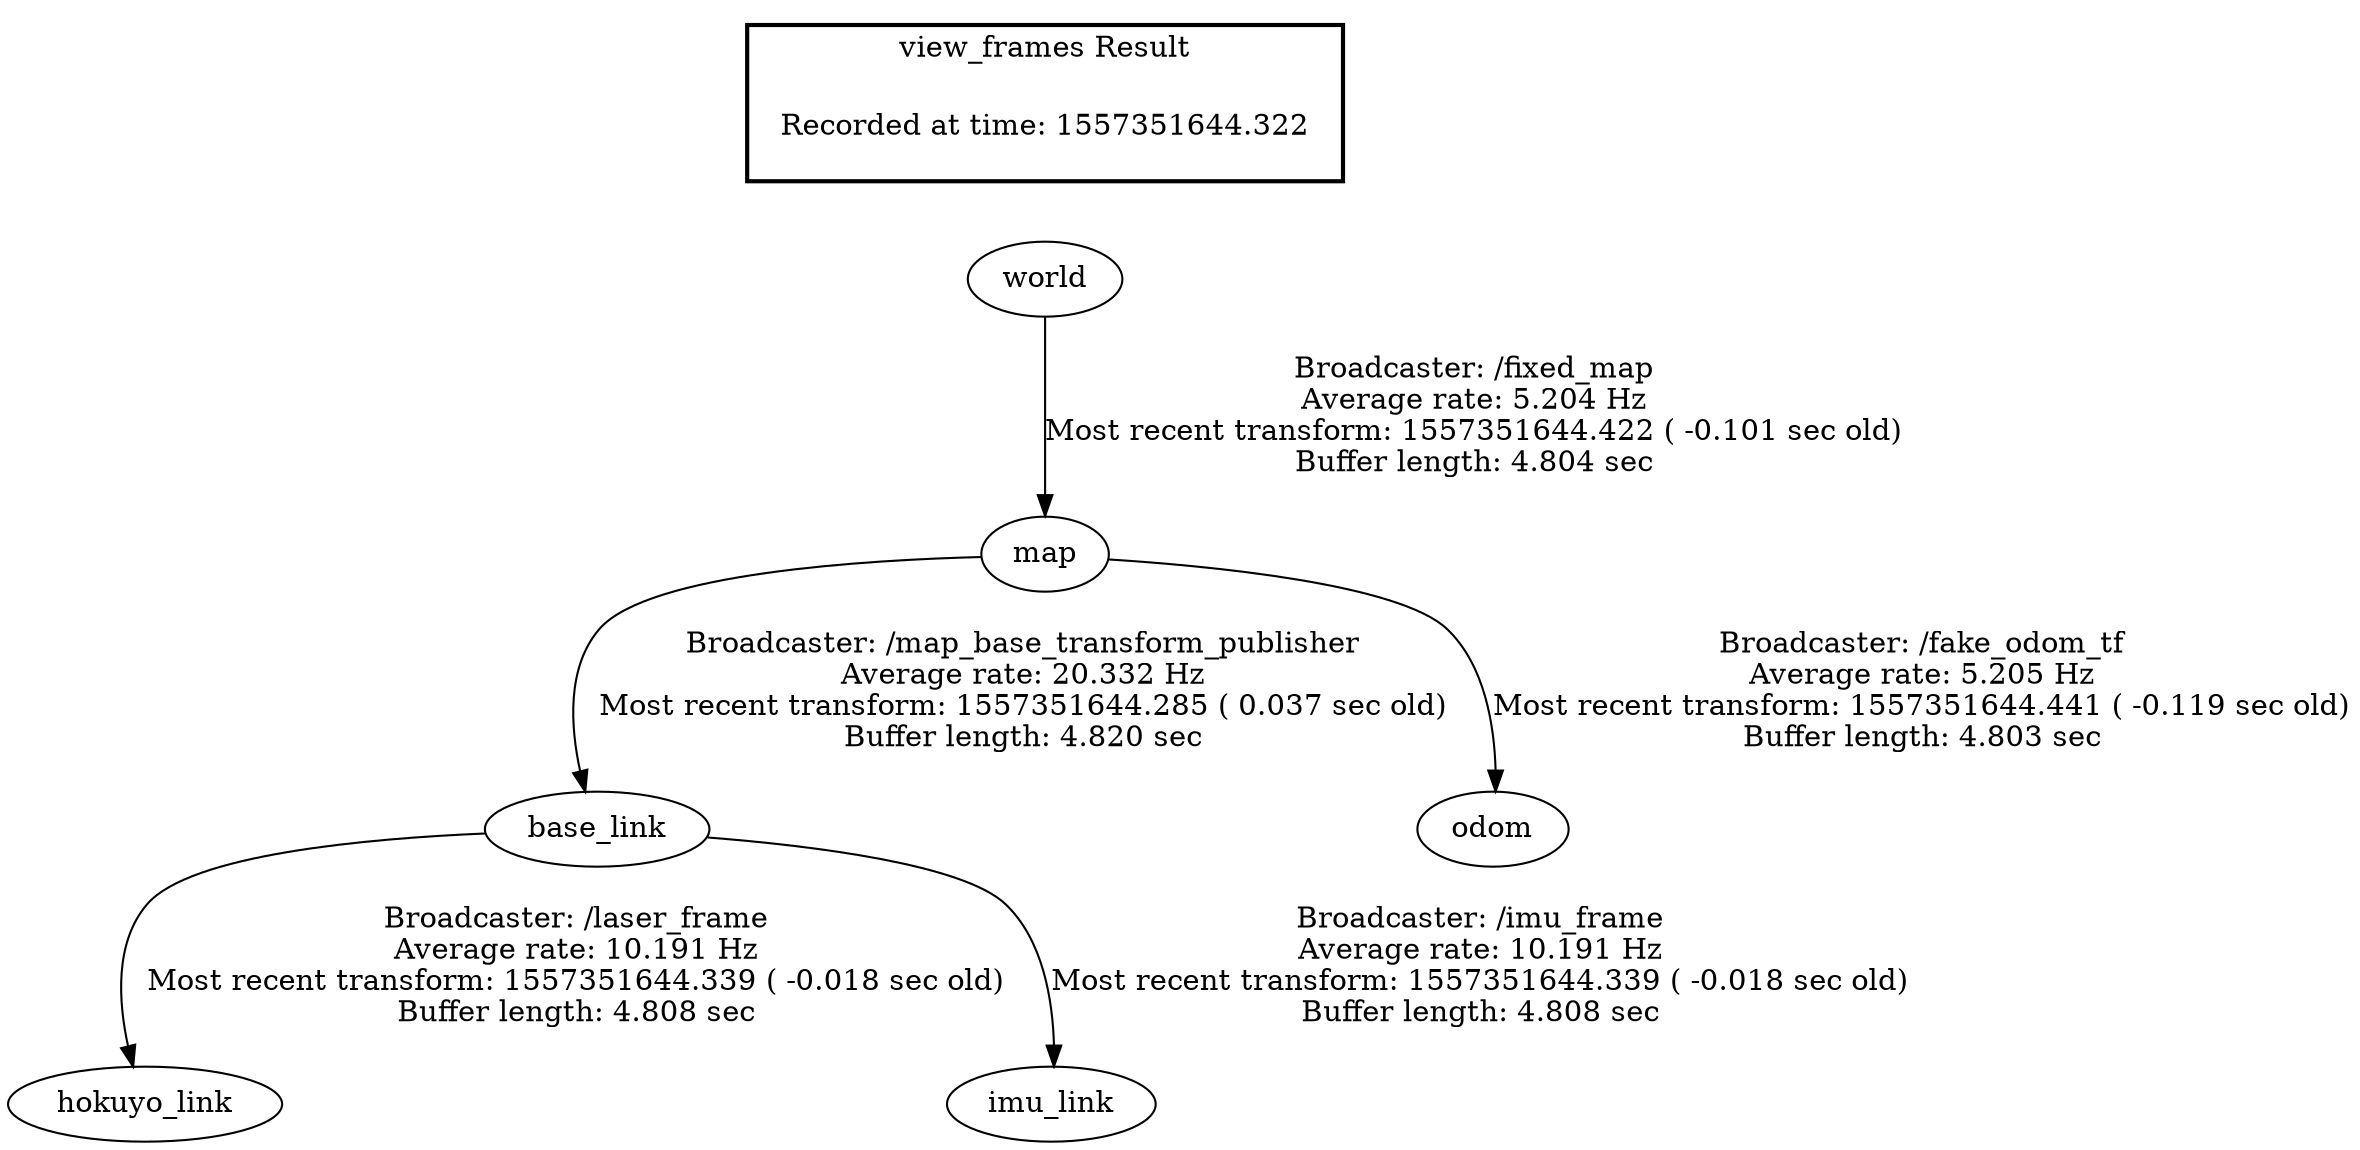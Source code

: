 digraph G {
"world" -> "map"[label="Broadcaster: /fixed_map\nAverage rate: 5.204 Hz\nMost recent transform: 1557351644.422 ( -0.101 sec old)\nBuffer length: 4.804 sec\n"];
"base_link" -> "hokuyo_link"[label="Broadcaster: /laser_frame\nAverage rate: 10.191 Hz\nMost recent transform: 1557351644.339 ( -0.018 sec old)\nBuffer length: 4.808 sec\n"];
"map" -> "base_link"[label="Broadcaster: /map_base_transform_publisher\nAverage rate: 20.332 Hz\nMost recent transform: 1557351644.285 ( 0.037 sec old)\nBuffer length: 4.820 sec\n"];
"base_link" -> "imu_link"[label="Broadcaster: /imu_frame\nAverage rate: 10.191 Hz\nMost recent transform: 1557351644.339 ( -0.018 sec old)\nBuffer length: 4.808 sec\n"];
"map" -> "odom"[label="Broadcaster: /fake_odom_tf\nAverage rate: 5.205 Hz\nMost recent transform: 1557351644.441 ( -0.119 sec old)\nBuffer length: 4.803 sec\n"];
edge [style=invis];
 subgraph cluster_legend { style=bold; color=black; label ="view_frames Result";
"Recorded at time: 1557351644.322"[ shape=plaintext ] ;
 }->"world";
}